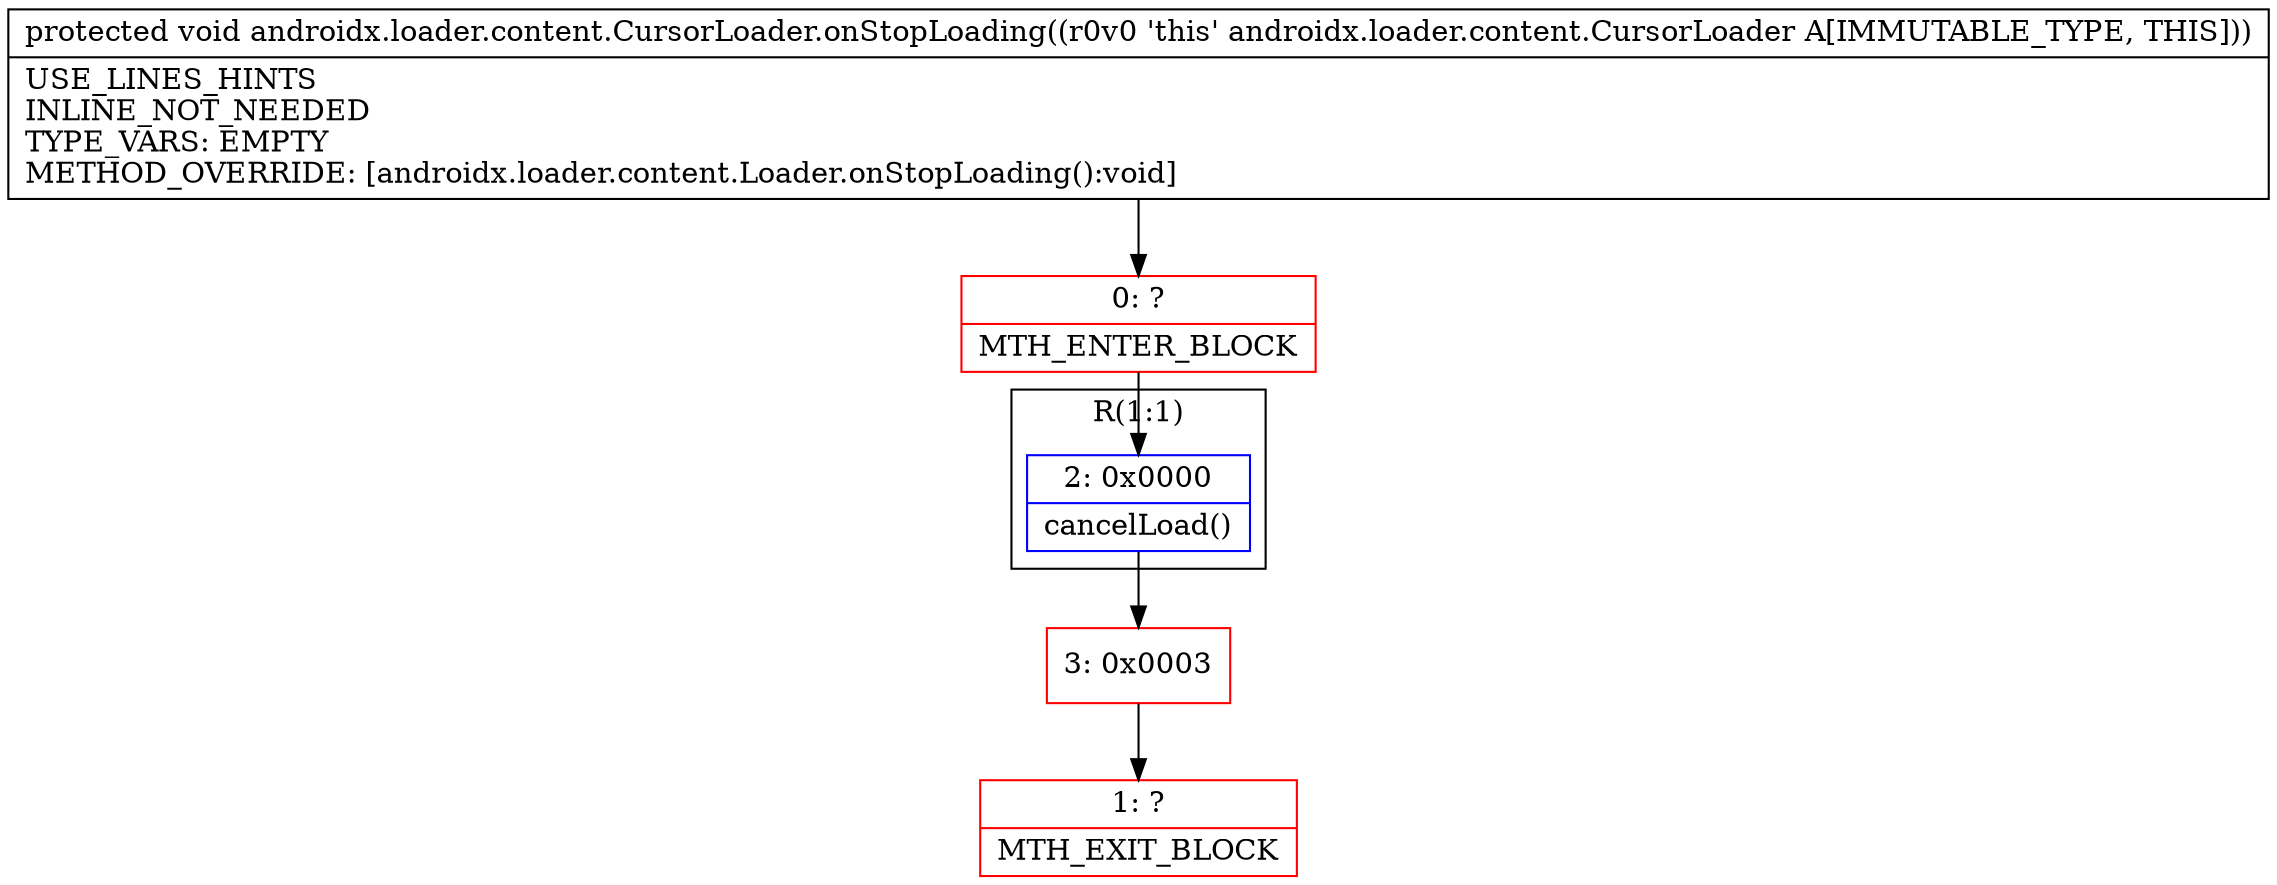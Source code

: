 digraph "CFG forandroidx.loader.content.CursorLoader.onStopLoading()V" {
subgraph cluster_Region_1577525381 {
label = "R(1:1)";
node [shape=record,color=blue];
Node_2 [shape=record,label="{2\:\ 0x0000|cancelLoad()\l}"];
}
Node_0 [shape=record,color=red,label="{0\:\ ?|MTH_ENTER_BLOCK\l}"];
Node_3 [shape=record,color=red,label="{3\:\ 0x0003}"];
Node_1 [shape=record,color=red,label="{1\:\ ?|MTH_EXIT_BLOCK\l}"];
MethodNode[shape=record,label="{protected void androidx.loader.content.CursorLoader.onStopLoading((r0v0 'this' androidx.loader.content.CursorLoader A[IMMUTABLE_TYPE, THIS]))  | USE_LINES_HINTS\lINLINE_NOT_NEEDED\lTYPE_VARS: EMPTY\lMETHOD_OVERRIDE: [androidx.loader.content.Loader.onStopLoading():void]\l}"];
MethodNode -> Node_0;Node_2 -> Node_3;
Node_0 -> Node_2;
Node_3 -> Node_1;
}

